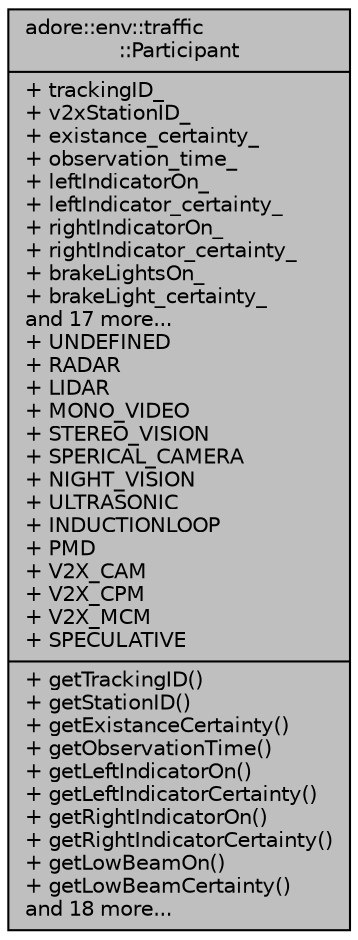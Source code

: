 digraph "adore::env::traffic::Participant"
{
 // LATEX_PDF_SIZE
  edge [fontname="Helvetica",fontsize="10",labelfontname="Helvetica",labelfontsize="10"];
  node [fontname="Helvetica",fontsize="10",shape=record];
  Node1 [label="{adore::env::traffic\l::Participant\n|+ trackingID_\l+ v2xStationID_\l+ existance_certainty_\l+ observation_time_\l+ leftIndicatorOn_\l+ leftIndicator_certainty_\l+ rightIndicatorOn_\l+ rightIndicator_certainty_\l+ brakeLightsOn_\l+ brakeLight_certainty_\land 17 more...\l+ UNDEFINED\l+ RADAR\l+ LIDAR\l+ MONO_VIDEO\l+ STEREO_VISION\l+ SPERICAL_CAMERA\l+ NIGHT_VISION\l+ ULTRASONIC\l+ INDUCTIONLOOP\l+ PMD\l+ V2X_CAM\l+ V2X_CPM\l+ V2X_MCM\l+ SPECULATIVE\l|+ getTrackingID()\l+ getStationID()\l+ getExistanceCertainty()\l+ getObservationTime()\l+ getLeftIndicatorOn()\l+ getLeftIndicatorCertainty()\l+ getRightIndicatorOn()\l+ getRightIndicatorCertainty()\l+ getLowBeamOn()\l+ getLowBeamCertainty()\land 18 more...\l}",height=0.2,width=0.4,color="black", fillcolor="grey75", style="filled", fontcolor="black",tooltip="Struct for representing a participant in traffic."];
}
